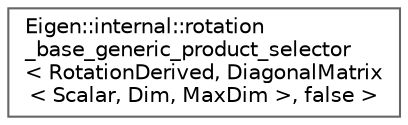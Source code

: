digraph "Graphical Class Hierarchy"
{
 // LATEX_PDF_SIZE
  bgcolor="transparent";
  edge [fontname=Helvetica,fontsize=10,labelfontname=Helvetica,labelfontsize=10];
  node [fontname=Helvetica,fontsize=10,shape=box,height=0.2,width=0.4];
  rankdir="LR";
  Node0 [id="Node000000",label="Eigen::internal::rotation\l_base_generic_product_selector\l\< RotationDerived, DiagonalMatrix\l\< Scalar, Dim, MaxDim \>, false \>",height=0.2,width=0.4,color="grey40", fillcolor="white", style="filled",URL="$structEigen_1_1internal_1_1rotation__base__generic__product__selector_3_01RotationDerived_00_01Dce6ab4d4618a8a7d711ee4fd66ebeba4.html",tooltip=" "];
}
